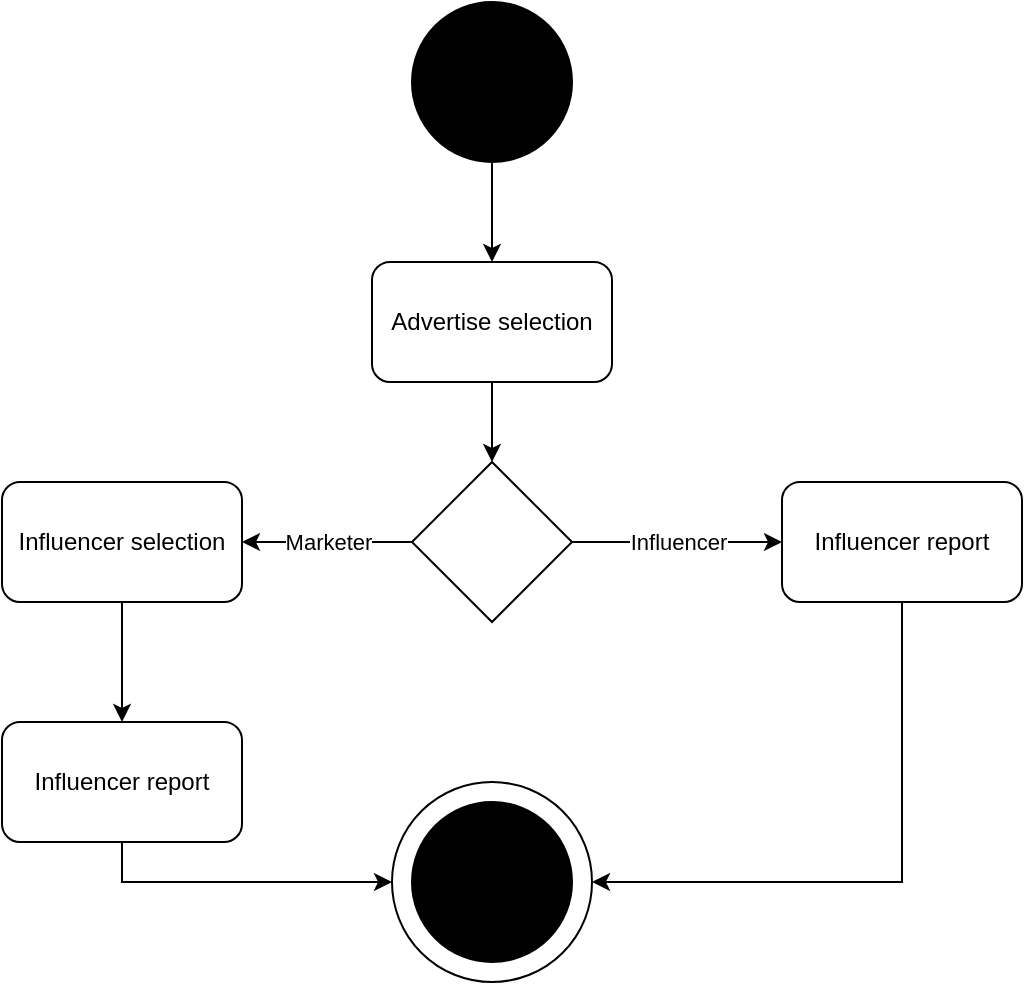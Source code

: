 <mxfile version="12.2.3" type="google" pages="1"><diagram id="sYcnonqTtYCWfuiUW1Ox" name="Page-1"><mxGraphModel dx="1024" dy="561" grid="1" gridSize="10" guides="1" tooltips="1" connect="1" arrows="1" fold="1" page="1" pageScale="1" pageWidth="850" pageHeight="1100" math="0" shadow="0"><root><mxCell id="0"/><mxCell id="1" parent="0"/><mxCell id="s2Fd5uSajptNcOhYMKiI-17" style="edgeStyle=orthogonalEdgeStyle;rounded=0;orthogonalLoop=1;jettySize=auto;html=1;exitX=0.5;exitY=1;exitDx=0;exitDy=0;entryX=0.5;entryY=0;entryDx=0;entryDy=0;" edge="1" parent="1" source="s2Fd5uSajptNcOhYMKiI-1" target="s2Fd5uSajptNcOhYMKiI-8"><mxGeometry relative="1" as="geometry"/></mxCell><mxCell id="s2Fd5uSajptNcOhYMKiI-1" value="" style="ellipse;whiteSpace=wrap;html=1;aspect=fixed;fillColor=#000000;" vertex="1" parent="1"><mxGeometry x="385" y="40" width="80" height="80" as="geometry"/></mxCell><mxCell id="s2Fd5uSajptNcOhYMKiI-19" style="edgeStyle=orthogonalEdgeStyle;rounded=0;orthogonalLoop=1;jettySize=auto;html=1;exitX=0.5;exitY=1;exitDx=0;exitDy=0;entryX=0.5;entryY=0;entryDx=0;entryDy=0;" edge="1" parent="1" source="s2Fd5uSajptNcOhYMKiI-8" target="s2Fd5uSajptNcOhYMKiI-18"><mxGeometry relative="1" as="geometry"/></mxCell><mxCell id="s2Fd5uSajptNcOhYMKiI-8" value="Advertise selection" style="rounded=1;whiteSpace=wrap;html=1;" vertex="1" parent="1"><mxGeometry x="365" y="170" width="120" height="60" as="geometry"/></mxCell><mxCell id="s2Fd5uSajptNcOhYMKiI-11" value="" style="group" vertex="1" connectable="0" parent="1"><mxGeometry x="375" y="430" width="100" height="100" as="geometry"/></mxCell><mxCell id="s2Fd5uSajptNcOhYMKiI-12" value="" style="group" vertex="1" connectable="0" parent="s2Fd5uSajptNcOhYMKiI-11"><mxGeometry width="100" height="100" as="geometry"/></mxCell><mxCell id="s2Fd5uSajptNcOhYMKiI-13" value="" style="ellipse;whiteSpace=wrap;html=1;aspect=fixed;" vertex="1" parent="s2Fd5uSajptNcOhYMKiI-12"><mxGeometry width="100" height="100" as="geometry"/></mxCell><mxCell id="s2Fd5uSajptNcOhYMKiI-14" value="" style="ellipse;whiteSpace=wrap;html=1;aspect=fixed;fillColor=#000000;" vertex="1" parent="s2Fd5uSajptNcOhYMKiI-12"><mxGeometry x="10" y="10" width="80" height="80" as="geometry"/></mxCell><mxCell id="s2Fd5uSajptNcOhYMKiI-21" value="Influencer" style="edgeStyle=orthogonalEdgeStyle;rounded=0;orthogonalLoop=1;jettySize=auto;html=1;exitX=1;exitY=0.5;exitDx=0;exitDy=0;entryX=0;entryY=0.5;entryDx=0;entryDy=0;" edge="1" parent="1" source="s2Fd5uSajptNcOhYMKiI-18" target="s2Fd5uSajptNcOhYMKiI-20"><mxGeometry relative="1" as="geometry"/></mxCell><mxCell id="s2Fd5uSajptNcOhYMKiI-23" value="Marketer" style="edgeStyle=orthogonalEdgeStyle;rounded=0;orthogonalLoop=1;jettySize=auto;html=1;exitX=0;exitY=0.5;exitDx=0;exitDy=0;entryX=1;entryY=0.5;entryDx=0;entryDy=0;" edge="1" parent="1" source="s2Fd5uSajptNcOhYMKiI-18" target="s2Fd5uSajptNcOhYMKiI-22"><mxGeometry relative="1" as="geometry"/></mxCell><mxCell id="s2Fd5uSajptNcOhYMKiI-18" value="" style="rhombus;whiteSpace=wrap;html=1;" vertex="1" parent="1"><mxGeometry x="385" y="270" width="80" height="80" as="geometry"/></mxCell><mxCell id="s2Fd5uSajptNcOhYMKiI-27" style="edgeStyle=orthogonalEdgeStyle;rounded=0;orthogonalLoop=1;jettySize=auto;html=1;exitX=0.5;exitY=1;exitDx=0;exitDy=0;entryX=1;entryY=0.5;entryDx=0;entryDy=0;" edge="1" parent="1" source="s2Fd5uSajptNcOhYMKiI-20" target="s2Fd5uSajptNcOhYMKiI-13"><mxGeometry relative="1" as="geometry"/></mxCell><mxCell id="s2Fd5uSajptNcOhYMKiI-20" value="Influencer report" style="rounded=1;whiteSpace=wrap;html=1;" vertex="1" parent="1"><mxGeometry x="570" y="280" width="120" height="60" as="geometry"/></mxCell><mxCell id="s2Fd5uSajptNcOhYMKiI-25" style="edgeStyle=orthogonalEdgeStyle;rounded=0;orthogonalLoop=1;jettySize=auto;html=1;exitX=0.5;exitY=1;exitDx=0;exitDy=0;entryX=0.5;entryY=0;entryDx=0;entryDy=0;" edge="1" parent="1" source="s2Fd5uSajptNcOhYMKiI-22" target="s2Fd5uSajptNcOhYMKiI-24"><mxGeometry relative="1" as="geometry"/></mxCell><mxCell id="s2Fd5uSajptNcOhYMKiI-22" value="Influencer selection" style="rounded=1;whiteSpace=wrap;html=1;" vertex="1" parent="1"><mxGeometry x="180" y="280" width="120" height="60" as="geometry"/></mxCell><mxCell id="s2Fd5uSajptNcOhYMKiI-26" style="edgeStyle=orthogonalEdgeStyle;rounded=0;orthogonalLoop=1;jettySize=auto;html=1;exitX=0.5;exitY=1;exitDx=0;exitDy=0;entryX=0;entryY=0.5;entryDx=0;entryDy=0;" edge="1" parent="1" source="s2Fd5uSajptNcOhYMKiI-24" target="s2Fd5uSajptNcOhYMKiI-13"><mxGeometry relative="1" as="geometry"/></mxCell><mxCell id="s2Fd5uSajptNcOhYMKiI-24" value="Influencer report" style="rounded=1;whiteSpace=wrap;html=1;" vertex="1" parent="1"><mxGeometry x="180" y="400" width="120" height="60" as="geometry"/></mxCell></root></mxGraphModel></diagram></mxfile>